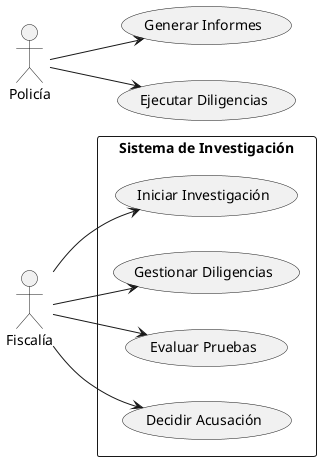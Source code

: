 @startuml
left to right direction
actor Fiscalía
actor Policía

rectangle "Sistema de Investigación" {
  (Iniciar Investigación) as iniciar
  (Gestionar Diligencias) as diligencias
  (Evaluar Pruebas) as pruebas
  (Decidir Acusación) as decisión
}

Fiscalía --> iniciar
Fiscalía --> diligencias
Fiscalía --> pruebas
Fiscalía --> decisión
Policía --> (Generar Informes)
Policía --> (Ejecutar Diligencias)
@enduml